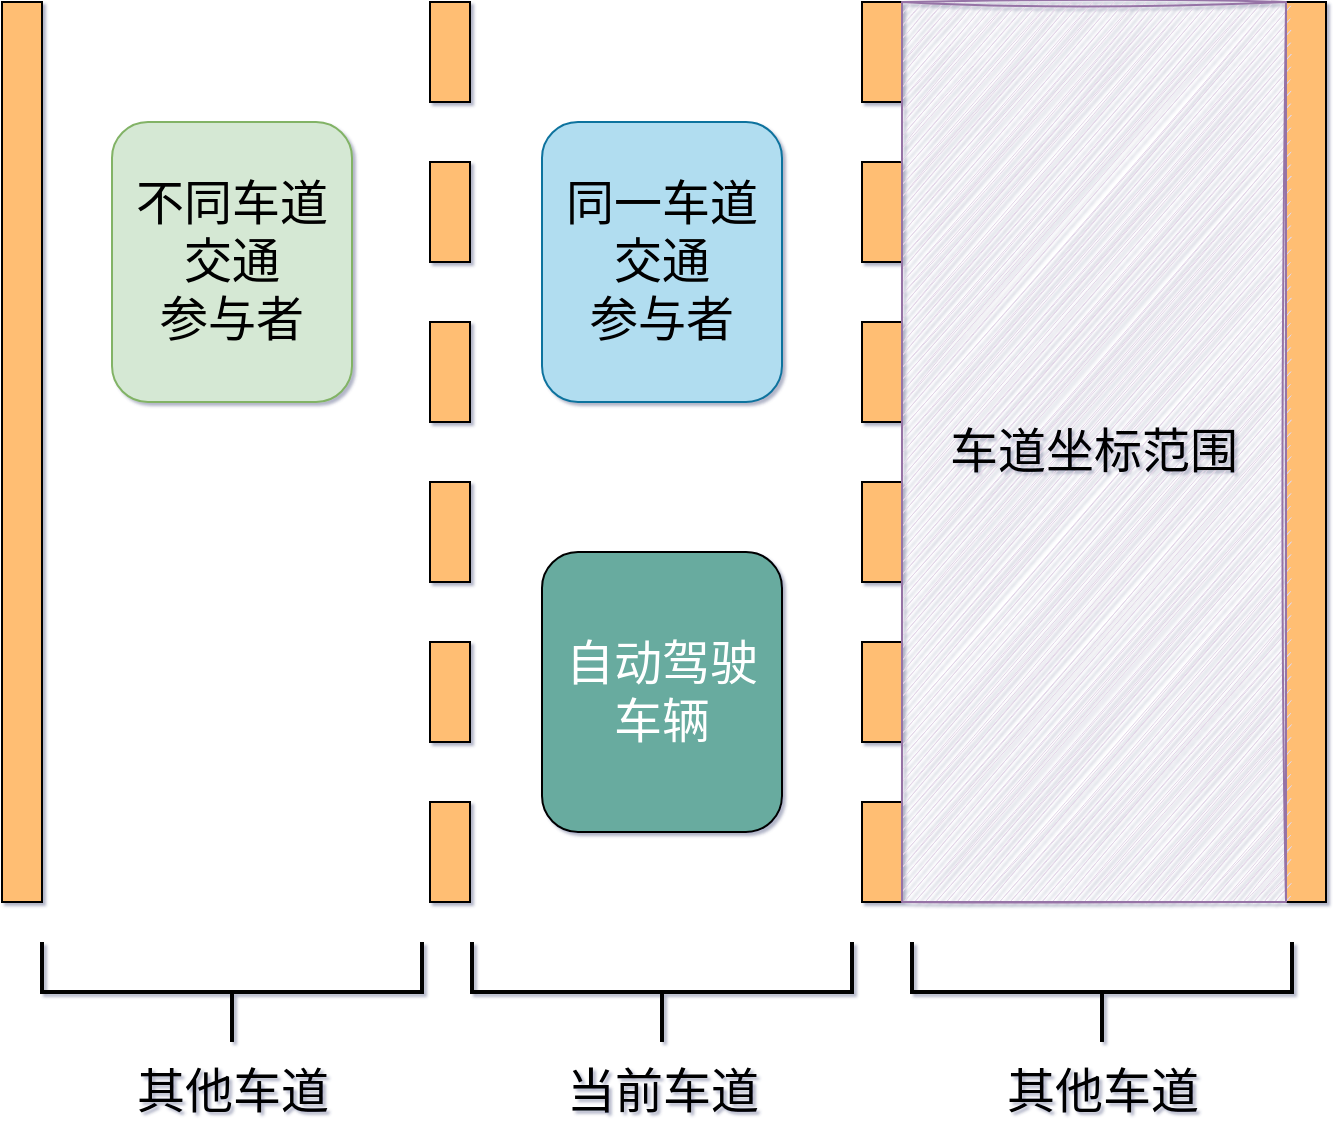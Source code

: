 <mxfile version="20.0.1" type="github">
  <diagram id="zRpgoigiP1IDF4QAEYAz" name="Page-1">
    <mxGraphModel dx="1409" dy="854" grid="1" gridSize="10" guides="1" tooltips="1" connect="1" arrows="1" fold="1" page="1" pageScale="1" pageWidth="827" pageHeight="1169" background="none" math="0" shadow="1">
      <root>
        <mxCell id="0" />
        <mxCell id="1" parent="0" />
        <mxCell id="xNPf7Q8VACPQxdcIyB9K-5" value="" style="rounded=0;whiteSpace=wrap;html=1;fillColor=#FFBE73;strokeColor=#000000;" vertex="1" parent="1">
          <mxGeometry x="284" y="120" width="20" height="50" as="geometry" />
        </mxCell>
        <mxCell id="xNPf7Q8VACPQxdcIyB9K-7" value="" style="rounded=0;whiteSpace=wrap;html=1;fillColor=#FFBE73;" vertex="1" parent="1">
          <mxGeometry x="70" y="120" width="20" height="450" as="geometry" />
        </mxCell>
        <mxCell id="xNPf7Q8VACPQxdcIyB9K-15" value="" style="rounded=0;whiteSpace=wrap;html=1;fillColor=#FFBE73;" vertex="1" parent="1">
          <mxGeometry x="712" y="120" width="20" height="450" as="geometry" />
        </mxCell>
        <mxCell id="xNPf7Q8VACPQxdcIyB9K-17" value="" style="rounded=0;whiteSpace=wrap;html=1;fillColor=#FFBE73;strokeColor=#000000;" vertex="1" parent="1">
          <mxGeometry x="284" y="200" width="20" height="50" as="geometry" />
        </mxCell>
        <mxCell id="xNPf7Q8VACPQxdcIyB9K-18" value="" style="rounded=0;whiteSpace=wrap;html=1;fillColor=#FFBE73;strokeColor=#000000;" vertex="1" parent="1">
          <mxGeometry x="284" y="280" width="20" height="50" as="geometry" />
        </mxCell>
        <mxCell id="xNPf7Q8VACPQxdcIyB9K-19" value="" style="rounded=0;whiteSpace=wrap;html=1;fillColor=#FFBE73;strokeColor=#000000;" vertex="1" parent="1">
          <mxGeometry x="284" y="360" width="20" height="50" as="geometry" />
        </mxCell>
        <mxCell id="xNPf7Q8VACPQxdcIyB9K-20" value="" style="rounded=0;whiteSpace=wrap;html=1;fillColor=#FFBE73;strokeColor=#000000;" vertex="1" parent="1">
          <mxGeometry x="284" y="440" width="20" height="50" as="geometry" />
        </mxCell>
        <mxCell id="xNPf7Q8VACPQxdcIyB9K-21" value="" style="rounded=0;whiteSpace=wrap;html=1;fillColor=#FFBE73;strokeColor=#000000;" vertex="1" parent="1">
          <mxGeometry x="284" y="520" width="20" height="50" as="geometry" />
        </mxCell>
        <mxCell id="xNPf7Q8VACPQxdcIyB9K-22" value="" style="rounded=0;whiteSpace=wrap;html=1;fillColor=#FFBE73;strokeColor=#000000;" vertex="1" parent="1">
          <mxGeometry x="500" y="120" width="20" height="50" as="geometry" />
        </mxCell>
        <mxCell id="xNPf7Q8VACPQxdcIyB9K-23" value="" style="rounded=0;whiteSpace=wrap;html=1;fillColor=#FFBE73;strokeColor=#000000;" vertex="1" parent="1">
          <mxGeometry x="500" y="200" width="20" height="50" as="geometry" />
        </mxCell>
        <mxCell id="xNPf7Q8VACPQxdcIyB9K-24" value="" style="rounded=0;whiteSpace=wrap;html=1;fillColor=#FFBE73;strokeColor=#000000;" vertex="1" parent="1">
          <mxGeometry x="500" y="280" width="20" height="50" as="geometry" />
        </mxCell>
        <mxCell id="xNPf7Q8VACPQxdcIyB9K-25" value="" style="rounded=0;whiteSpace=wrap;html=1;fillColor=#FFBE73;strokeColor=#000000;" vertex="1" parent="1">
          <mxGeometry x="500" y="360" width="20" height="50" as="geometry" />
        </mxCell>
        <mxCell id="xNPf7Q8VACPQxdcIyB9K-26" value="" style="rounded=0;whiteSpace=wrap;html=1;fillColor=#FFBE73;strokeColor=#000000;" vertex="1" parent="1">
          <mxGeometry x="500" y="440" width="20" height="50" as="geometry" />
        </mxCell>
        <mxCell id="xNPf7Q8VACPQxdcIyB9K-27" value="" style="rounded=0;whiteSpace=wrap;html=1;fillColor=#FFBE73;strokeColor=#000000;" vertex="1" parent="1">
          <mxGeometry x="500" y="520" width="20" height="50" as="geometry" />
        </mxCell>
        <mxCell id="xNPf7Q8VACPQxdcIyB9K-28" value="&lt;div&gt;&lt;font style=&quot;font-size: 24px;&quot; face=&quot;Helvetica&quot; color=&quot;#FFFFFF&quot;&gt;自动驾驶车辆&lt;/font&gt;&lt;/div&gt;" style="rounded=1;whiteSpace=wrap;html=1;strokeColor=#000000;fillColor=#67AB9F;" vertex="1" parent="1">
          <mxGeometry x="340" y="395" width="120" height="140" as="geometry" />
        </mxCell>
        <mxCell id="xNPf7Q8VACPQxdcIyB9K-30" value="&lt;div&gt;&lt;font style=&quot;font-size: 24px;&quot; face=&quot;Helvetica&quot;&gt;不同&lt;/font&gt;&lt;font style=&quot;font-size: 24px;&quot; face=&quot;Helvetica&quot;&gt;车道交通&lt;/font&gt;&lt;div&gt;&lt;font style=&quot;font-size: 24px;&quot; face=&quot;Helvetica&quot;&gt;参与者&lt;br&gt;&lt;/font&gt;&lt;/div&gt;&lt;/div&gt;" style="rounded=1;whiteSpace=wrap;html=1;strokeColor=#82b366;fillColor=#d5e8d4;" vertex="1" parent="1">
          <mxGeometry x="125" y="180" width="120" height="140" as="geometry" />
        </mxCell>
        <mxCell id="xNPf7Q8VACPQxdcIyB9K-31" value="" style="strokeWidth=2;html=1;shape=mxgraph.flowchart.annotation_2;align=left;labelPosition=right;pointerEvents=1;fontFamily=Helvetica;fontSize=24;fontColor=#000000;fillColor=#67AB9F;rotation=-90;" vertex="1" parent="1">
          <mxGeometry x="160" y="520" width="50" height="190" as="geometry" />
        </mxCell>
        <mxCell id="xNPf7Q8VACPQxdcIyB9K-32" value="其他车道" style="text;html=1;align=center;verticalAlign=middle;resizable=0;points=[];autosize=1;strokeColor=none;fillColor=none;fontSize=24;fontFamily=Helvetica;fontColor=#000000;" vertex="1" parent="1">
          <mxGeometry x="130" y="650" width="110" height="30" as="geometry" />
        </mxCell>
        <mxCell id="xNPf7Q8VACPQxdcIyB9K-34" value="" style="strokeWidth=2;html=1;shape=mxgraph.flowchart.annotation_2;align=left;labelPosition=right;pointerEvents=1;fontFamily=Helvetica;fontSize=24;fontColor=#000000;fillColor=#67AB9F;rotation=-90;" vertex="1" parent="1">
          <mxGeometry x="375" y="520" width="50" height="190" as="geometry" />
        </mxCell>
        <mxCell id="xNPf7Q8VACPQxdcIyB9K-35" value="当前车道" style="text;html=1;align=center;verticalAlign=middle;resizable=0;points=[];autosize=1;strokeColor=none;fillColor=none;fontSize=24;fontFamily=Helvetica;fontColor=#000000;" vertex="1" parent="1">
          <mxGeometry x="345" y="650" width="110" height="30" as="geometry" />
        </mxCell>
        <mxCell id="xNPf7Q8VACPQxdcIyB9K-36" value="" style="strokeWidth=2;html=1;shape=mxgraph.flowchart.annotation_2;align=left;labelPosition=right;pointerEvents=1;fontFamily=Helvetica;fontSize=24;fontColor=#000000;fillColor=#67AB9F;rotation=-90;" vertex="1" parent="1">
          <mxGeometry x="595" y="520" width="50" height="190" as="geometry" />
        </mxCell>
        <mxCell id="xNPf7Q8VACPQxdcIyB9K-37" value="其他车道" style="text;html=1;align=center;verticalAlign=middle;resizable=0;points=[];autosize=1;strokeColor=none;fillColor=none;fontSize=24;fontFamily=Helvetica;fontColor=#000000;" vertex="1" parent="1">
          <mxGeometry x="565" y="650" width="110" height="30" as="geometry" />
        </mxCell>
        <mxCell id="xNPf7Q8VACPQxdcIyB9K-39" value="&lt;div&gt;&lt;font style=&quot;font-size: 24px;&quot; face=&quot;Helvetica&quot;&gt;同一车道交通&lt;/font&gt;&lt;/div&gt;&lt;div&gt;&lt;font style=&quot;font-size: 24px;&quot; face=&quot;Helvetica&quot;&gt;参与者&lt;br&gt;&lt;/font&gt;&lt;/div&gt;" style="rounded=1;whiteSpace=wrap;html=1;strokeColor=#10739e;fillColor=#b1ddf0;fontColor=#000000;" vertex="1" parent="1">
          <mxGeometry x="340" y="180" width="120" height="140" as="geometry" />
        </mxCell>
        <mxCell id="xNPf7Q8VACPQxdcIyB9K-41" value="车道坐标范围" style="rounded=0;whiteSpace=wrap;html=1;fontFamily=Helvetica;fontSize=24;strokeColor=#9673a6;fillColor=#e1d5e7;glass=0;sketch=1;" vertex="1" parent="1">
          <mxGeometry x="520" y="120" width="192" height="450" as="geometry" />
        </mxCell>
      </root>
    </mxGraphModel>
  </diagram>
</mxfile>
